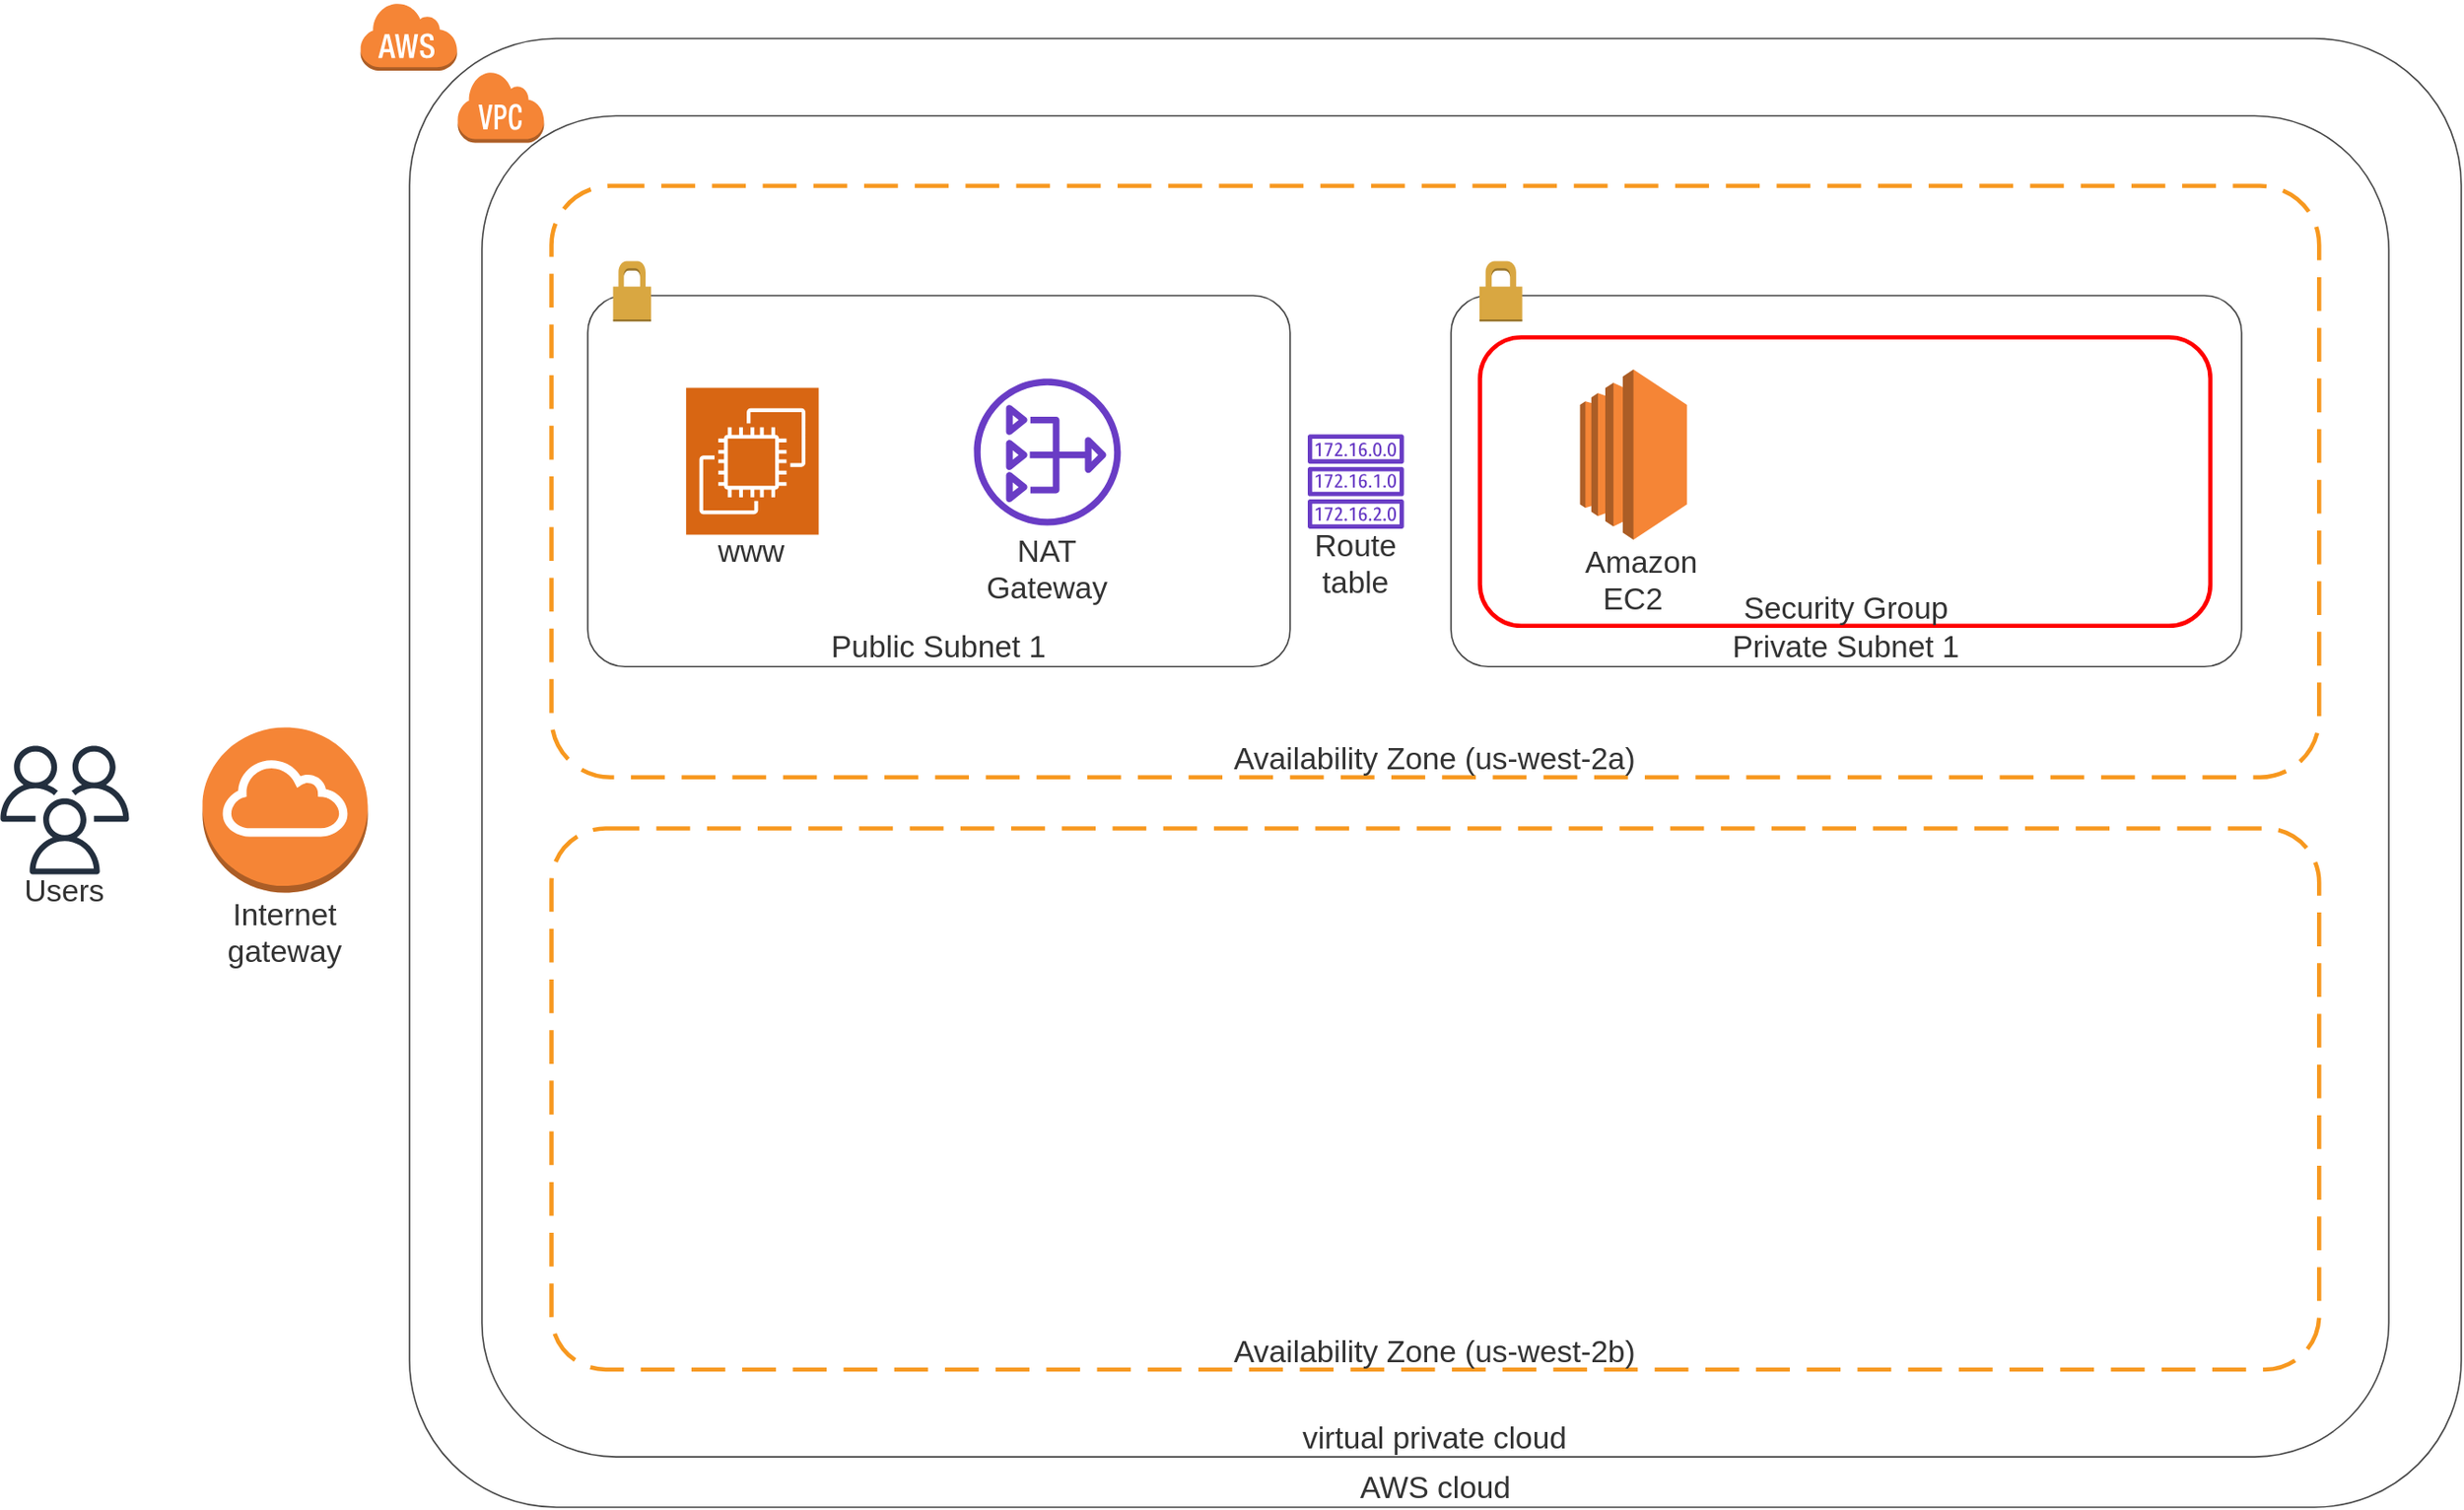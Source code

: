 <mxfile version="15.2.7" type="device"><diagram id="9_8ljSnjN0PdX_t8s5Fa" name="Page-1"><mxGraphModel dx="1342" dy="999" grid="1" gridSize="10" guides="1" tooltips="1" connect="1" arrows="1" fold="1" page="1" pageScale="1" pageWidth="850" pageHeight="1100" math="0" shadow="0"><root><mxCell id="0"/><mxCell id="1" parent="0"/><mxCell id="hPg0l2d3v6UohcGCYwUa-8" value="AWS cloud" style="rounded=1;arcSize=10;dashed=0;verticalAlign=bottom;whiteSpace=wrap;fontSize=16.7;fontColor=#333333;spacing=0;strokeColor=#474747;fillOpacity=0;fillColor=#000000;strokeWidth=0.8;html=1;" parent="1" vertex="1"><mxGeometry x="442.96" y="120" width="1117.04" height="800" as="geometry"/></mxCell><mxCell id="hPg0l2d3v6UohcGCYwUa-12" value="virtual private cloud" style="rounded=1;arcSize=10;dashed=0;verticalAlign=bottom;whiteSpace=wrap;fontSize=16.7;fontColor=#333333;spacing=0;strokeColor=#474747;fillOpacity=0;fillColor=#000000;strokeWidth=0.8;html=1;" parent="hPg0l2d3v6UohcGCYwUa-8" vertex="1"><mxGeometry x="39.433" y="42.109" width="1038.177" height="730.435" as="geometry"/></mxCell><UserObject label="Availability Zone (us-west-2a)" lucidchartObjectId="bqn9m.jWVd89" id="hPg0l2d3v6UohcGCYwUa-11"><mxCell style="html=1;overflow=block;blockSpacing=1;whiteSpace=wrap;rounded=1;arcSize=10;dashed=1;dashPattern=8 4;verticalAlign=bottom;whiteSpace=wrap;fontSize=16.7;fontColor=#333333;spacing=0;strokeColor=#F7981F;fillOpacity=0;fillColor=#000000;strokeWidth=2.3;" parent="hPg0l2d3v6UohcGCYwUa-12" vertex="1"><mxGeometry x="37.6" y="37.9" width="962.4" height="322.1" as="geometry"/></mxCell></UserObject><UserObject label="Route table" lucidchartObjectId="IJK96jVez57v" id="hPg0l2d3v6UohcGCYwUa-34"><mxCell style="html=1;overflow=block;blockSpacing=1;whiteSpace=wrap;shape=mxgraph.aws4.route_table;labelPosition=center;verticalLabelPosition=bottom;align=center;verticalAlign=top;strokeColor=none;whiteSpace=wrap;fontSize=16.7;fontColor=#333333;spacing=0;strokeOpacity=100;rounded=1;absoluteArcSize=1;arcSize=9;fillColor=#693cc5;strokeWidth=2.3;" parent="hPg0l2d3v6UohcGCYwUa-12" vertex="1"><mxGeometry x="447.608" y="173.296" width="55.852" height="51.304" as="geometry"/></mxCell></UserObject><mxCell id="3JGuSOdNoXyZ8qZ8k8i8-1" value="Public Subnet 1" style="rounded=1;arcSize=10;dashed=0;verticalAlign=bottom;whiteSpace=wrap;fontSize=16.7;fontColor=#333333;spacing=0;strokeColor=#474747;fillOpacity=0;fillColor=#000000;strokeWidth=0.8;html=1;" vertex="1" parent="hPg0l2d3v6UohcGCYwUa-12"><mxGeometry x="57.61" y="97.89" width="382.39" height="202.11" as="geometry"/></mxCell><mxCell id="3JGuSOdNoXyZ8qZ8k8i8-2" value="" style="shape=mxgraph.aws3.permissions;fillColor=#D9A741;" vertex="1" parent="3JGuSOdNoXyZ8qZ8k8i8-1"><mxGeometry x="13.78" y="-18.801" width="20.67" height="32.902" as="geometry"/></mxCell><UserObject label="www" lucidchartObjectId="0gK97-XZdOxm" id="hPg0l2d3v6UohcGCYwUa-33"><mxCell style="html=1;overflow=block;blockSpacing=1;whiteSpace=wrap;shape=mxgraph.aws4.resourceIcon;resIcon=mxgraph.aws4.ec2;verticalLabelPosition=bottom;align=center;verticalAlign=top;strokeColor=#ffffff;whiteSpace=wrap;fontSize=16.7;fontColor=#333333;spacing=0;strokeOpacity=100;rounded=1;absoluteArcSize=1;arcSize=9;fillColor=#d86613;strokeWidth=2.3;" parent="3JGuSOdNoXyZ8qZ8k8i8-1" vertex="1"><mxGeometry x="53.308" y="50" width="72.17" height="80" as="geometry"/></mxCell></UserObject><UserObject label="NAT Gateway" lucidchartObjectId="k8J9xWuGcrYL" id="hPg0l2d3v6UohcGCYwUa-29"><mxCell style="html=1;overflow=block;blockSpacing=1;whiteSpace=wrap;shape=mxgraph.aws4.nat_gateway;labelPosition=center;verticalLabelPosition=bottom;align=center;verticalAlign=top;strokeColor=none;whiteSpace=wrap;fontSize=16.7;fontColor=#333333;spacing=0;strokeOpacity=100;rounded=1;absoluteArcSize=1;arcSize=9;fillColor=#693cc5;strokeWidth=2.3;" parent="3JGuSOdNoXyZ8qZ8k8i8-1" vertex="1"><mxGeometry x="210.001" y="40" width="79.962" height="90" as="geometry"/></mxCell></UserObject><mxCell id="hPg0l2d3v6UohcGCYwUa-18" value="Private Subnet 1" style="rounded=1;arcSize=10;dashed=0;verticalAlign=bottom;whiteSpace=wrap;fontSize=16.7;fontColor=#333333;spacing=0;strokeColor=#474747;fillOpacity=0;fillColor=#000000;strokeWidth=0.8;html=1;" parent="hPg0l2d3v6UohcGCYwUa-12" vertex="1"><mxGeometry x="527.612" y="97.89" width="430.394" height="202.11" as="geometry"/></mxCell><mxCell id="hPg0l2d3v6UohcGCYwUa-19" value="" style="shape=mxgraph.aws3.permissions;fillColor=#D9A741;" parent="hPg0l2d3v6UohcGCYwUa-18" vertex="1"><mxGeometry x="15.51" y="-18.801" width="23.265" height="32.902" as="geometry"/></mxCell><UserObject label="Security Group" lucidchartObjectId="alK9Uywrp8E8" id="hPg0l2d3v6UohcGCYwUa-24"><mxCell style="html=1;overflow=block;blockSpacing=1;whiteSpace=wrap;verticalAlign=bottom;whiteSpace=wrap;fontSize=16.7;fontColor=#333333;spacing=0;strokeColor=#FF0000;fillOpacity=0;rounded=1;absoluteArcSize=1;arcSize=45;fillColor=#000000;strokeWidth=2.3;" parent="hPg0l2d3v6UohcGCYwUa-18" vertex="1"><mxGeometry x="15.507" y="22.47" width="397.63" height="157.161" as="geometry"/></mxCell></UserObject><UserObject label="Amazon EC2" lucidchartObjectId="9-J9aKVi-Kyo" id="hPg0l2d3v6UohcGCYwUa-30"><mxCell style="html=1;overflow=block;blockSpacing=1;whiteSpace=wrap;shape=mxgraph.aws3.ec2;labelPosition=center;verticalLabelPosition=bottom;align=center;verticalAlign=top;whiteSpace=wrap;fontSize=16.7;fontColor=#333333;spacing=3.8;strokeColor=#5e5e5e;strokeOpacity=100;rounded=1;absoluteArcSize=1;arcSize=9;fillColor=#f58536;strokeWidth=2.3;" parent="hPg0l2d3v6UohcGCYwUa-18" vertex="1"><mxGeometry x="70" y="40" width="58.17" height="92.69" as="geometry"/></mxCell></UserObject><UserObject label="Availability Zone (us-west-2b)" lucidchartObjectId="bqn9m.jWVd89" id="DEMlQYJxrhs-cbxGCyUi-9"><mxCell style="html=1;overflow=block;blockSpacing=1;whiteSpace=wrap;rounded=1;arcSize=10;dashed=1;dashPattern=8 4;verticalAlign=bottom;whiteSpace=wrap;fontSize=16.7;fontColor=#333333;spacing=0;strokeColor=#F7981F;fillOpacity=0;fillColor=#000000;strokeWidth=2.3;" parent="hPg0l2d3v6UohcGCYwUa-12" vertex="1"><mxGeometry x="37.6" y="387.89" width="962.4" height="294.74" as="geometry"/></mxCell></UserObject><mxCell id="hPg0l2d3v6UohcGCYwUa-13" value="" style="shape=mxgraph.aws3.virtual_private_cloud;fillColor=#F58536;" parent="hPg0l2d3v6UohcGCYwUa-8" vertex="1"><mxGeometry x="25.868" y="17.536" width="47.355" height="39.247" as="geometry"/></mxCell><UserObject label="Users" lucidchartObjectId="Vjn9gCpcLURL" id="hPg0l2d3v6UohcGCYwUa-25"><mxCell style="html=1;overflow=block;blockSpacing=1;whiteSpace=wrap;shape=mxgraph.aws4.users;labelPosition=center;verticalLabelPosition=bottom;align=center;verticalAlign=top;strokeColor=none;whiteSpace=wrap;fontSize=16.7;fontColor=#333333;spacing=0;strokeOpacity=100;rounded=1;absoluteArcSize=1;arcSize=9;fillColor=#232f3e;strokeWidth=2.3;" parent="1" vertex="1"><mxGeometry x="220" y="505" width="70" height="70" as="geometry"/></mxCell></UserObject><UserObject label="Internet gateway" lucidchartObjectId="0_t980qT_xJ7" id="hPg0l2d3v6UohcGCYwUa-27"><mxCell style="html=1;overflow=block;blockSpacing=1;whiteSpace=wrap;shape=mxgraph.aws3.internet_gateway;labelPosition=center;verticalLabelPosition=bottom;align=center;verticalAlign=top;whiteSpace=wrap;fontSize=16.7;fontColor=#333333;spacing=3.8;strokeColor=#5e5e5e;strokeOpacity=100;rounded=1;absoluteArcSize=1;arcSize=9;fillColor=#f58536;strokeWidth=2.3;" parent="1" vertex="1"><mxGeometry x="330" y="495" width="90" height="90" as="geometry"/></mxCell></UserObject><mxCell id="hPg0l2d3v6UohcGCYwUa-9" value="" style="shape=mxgraph.aws3.cloud;fillColor=#F58536;" parent="1" vertex="1"><mxGeometry x="415.87" y="100" width="52.96" height="37.54" as="geometry"/></mxCell></root></mxGraphModel></diagram></mxfile>
